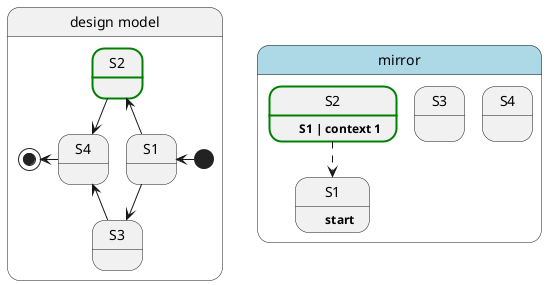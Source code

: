 @startuml
state "design model" as designedmodel {
    state S1 
    state S2 ##[bold]green
    state S3 
    state S4 


    [*] -left-> S1
    S1 -up-> S2
    S1 -down-> S3
    S2 -down-> S4
    S3 -up-> S4
    S4 -left-> [*]
}

state mirror #lightblue{
    state "S1" as MS1 : \t**start**
    state "S2" as MS2 ##[bold]green : \t**S1 | context 1** 
    state "S3" as MS3 : \t
    state "S4" as MS4 : \t
    MS2 -down[dashed]-> MS1
}


@enduml